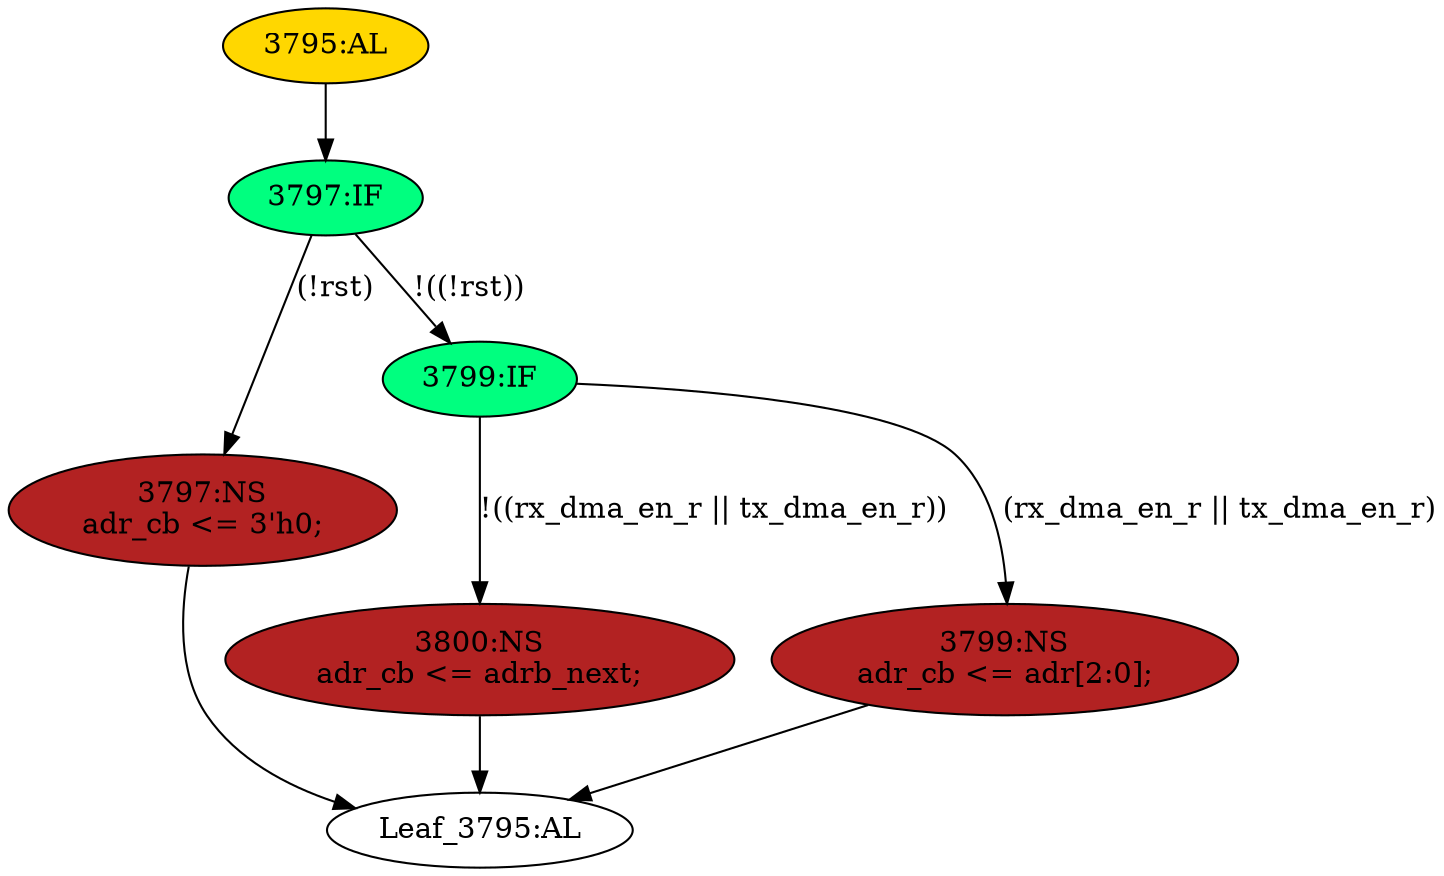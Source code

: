 strict digraph "" {
	node [label="\N"];
	"3797:IF"	 [ast="<pyverilog.vparser.ast.IfStatement object at 0x7f13b5568a90>",
		fillcolor=springgreen,
		label="3797:IF",
		statements="[]",
		style=filled,
		typ=IfStatement];
	"3797:NS"	 [ast="<pyverilog.vparser.ast.NonblockingSubstitution object at 0x7f13b55689d0>",
		fillcolor=firebrick,
		label="3797:NS
adr_cb <= 3'h0;",
		statements="[<pyverilog.vparser.ast.NonblockingSubstitution object at 0x7f13b55689d0>]",
		style=filled,
		typ=NonblockingSubstitution];
	"3797:IF" -> "3797:NS"	 [cond="['rst']",
		label="(!rst)",
		lineno=3797];
	"3799:IF"	 [ast="<pyverilog.vparser.ast.IfStatement object at 0x7f13b5568c50>",
		fillcolor=springgreen,
		label="3799:IF",
		statements="[]",
		style=filled,
		typ=IfStatement];
	"3797:IF" -> "3799:IF"	 [cond="['rst']",
		label="!((!rst))",
		lineno=3797];
	"Leaf_3795:AL"	 [def_var="['adr_cb']",
		label="Leaf_3795:AL"];
	"3797:NS" -> "Leaf_3795:AL"	 [cond="[]",
		lineno=None];
	"3800:NS"	 [ast="<pyverilog.vparser.ast.NonblockingSubstitution object at 0x7f13b5568c90>",
		fillcolor=firebrick,
		label="3800:NS
adr_cb <= adrb_next;",
		statements="[<pyverilog.vparser.ast.NonblockingSubstitution object at 0x7f13b5568c90>]",
		style=filled,
		typ=NonblockingSubstitution];
	"3800:NS" -> "Leaf_3795:AL"	 [cond="[]",
		lineno=None];
	"3799:IF" -> "3800:NS"	 [cond="['rx_dma_en_r', 'tx_dma_en_r']",
		label="!((rx_dma_en_r || tx_dma_en_r))",
		lineno=3799];
	"3799:NS"	 [ast="<pyverilog.vparser.ast.NonblockingSubstitution object at 0x7f13b5568e10>",
		fillcolor=firebrick,
		label="3799:NS
adr_cb <= adr[2:0];",
		statements="[<pyverilog.vparser.ast.NonblockingSubstitution object at 0x7f13b5568e10>]",
		style=filled,
		typ=NonblockingSubstitution];
	"3799:IF" -> "3799:NS"	 [cond="['rx_dma_en_r', 'tx_dma_en_r']",
		label="(rx_dma_en_r || tx_dma_en_r)",
		lineno=3799];
	"3799:NS" -> "Leaf_3795:AL"	 [cond="[]",
		lineno=None];
	"3795:AL"	 [ast="<pyverilog.vparser.ast.Always object at 0x7f13b5578fd0>",
		clk_sens=True,
		fillcolor=gold,
		label="3795:AL",
		sens="['clk']",
		statements="[]",
		style=filled,
		typ=Always,
		use_var="['rst', 'adrb_next', 'adr', 'rx_dma_en_r', 'tx_dma_en_r']"];
	"3795:AL" -> "3797:IF"	 [cond="[]",
		lineno=None];
}
